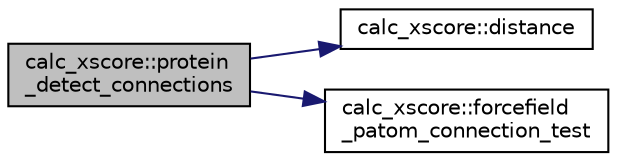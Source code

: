 digraph "calc_xscore::protein_detect_connections"
{
  edge [fontname="Helvetica",fontsize="10",labelfontname="Helvetica",labelfontsize="10"];
  node [fontname="Helvetica",fontsize="10",shape=record];
  rankdir="LR";
  Node1 [label="calc_xscore::protein\l_detect_connections",height=0.2,width=0.4,color="black", fillcolor="grey75", style="filled" fontcolor="black"];
  Node1 -> Node2 [color="midnightblue",fontsize="10",style="solid",fontname="Helvetica"];
  Node2 [label="calc_xscore::distance",height=0.2,width=0.4,color="black", fillcolor="white", style="filled",URL="$classcalc__xscore.html#a9549d00bc3dbc987d9161e831a433493"];
  Node1 -> Node3 [color="midnightblue",fontsize="10",style="solid",fontname="Helvetica"];
  Node3 [label="calc_xscore::forcefield\l_patom_connection_test",height=0.2,width=0.4,color="black", fillcolor="white", style="filled",URL="$classcalc__xscore.html#a151331c48b7b628bd2007a1c31412df8"];
}
